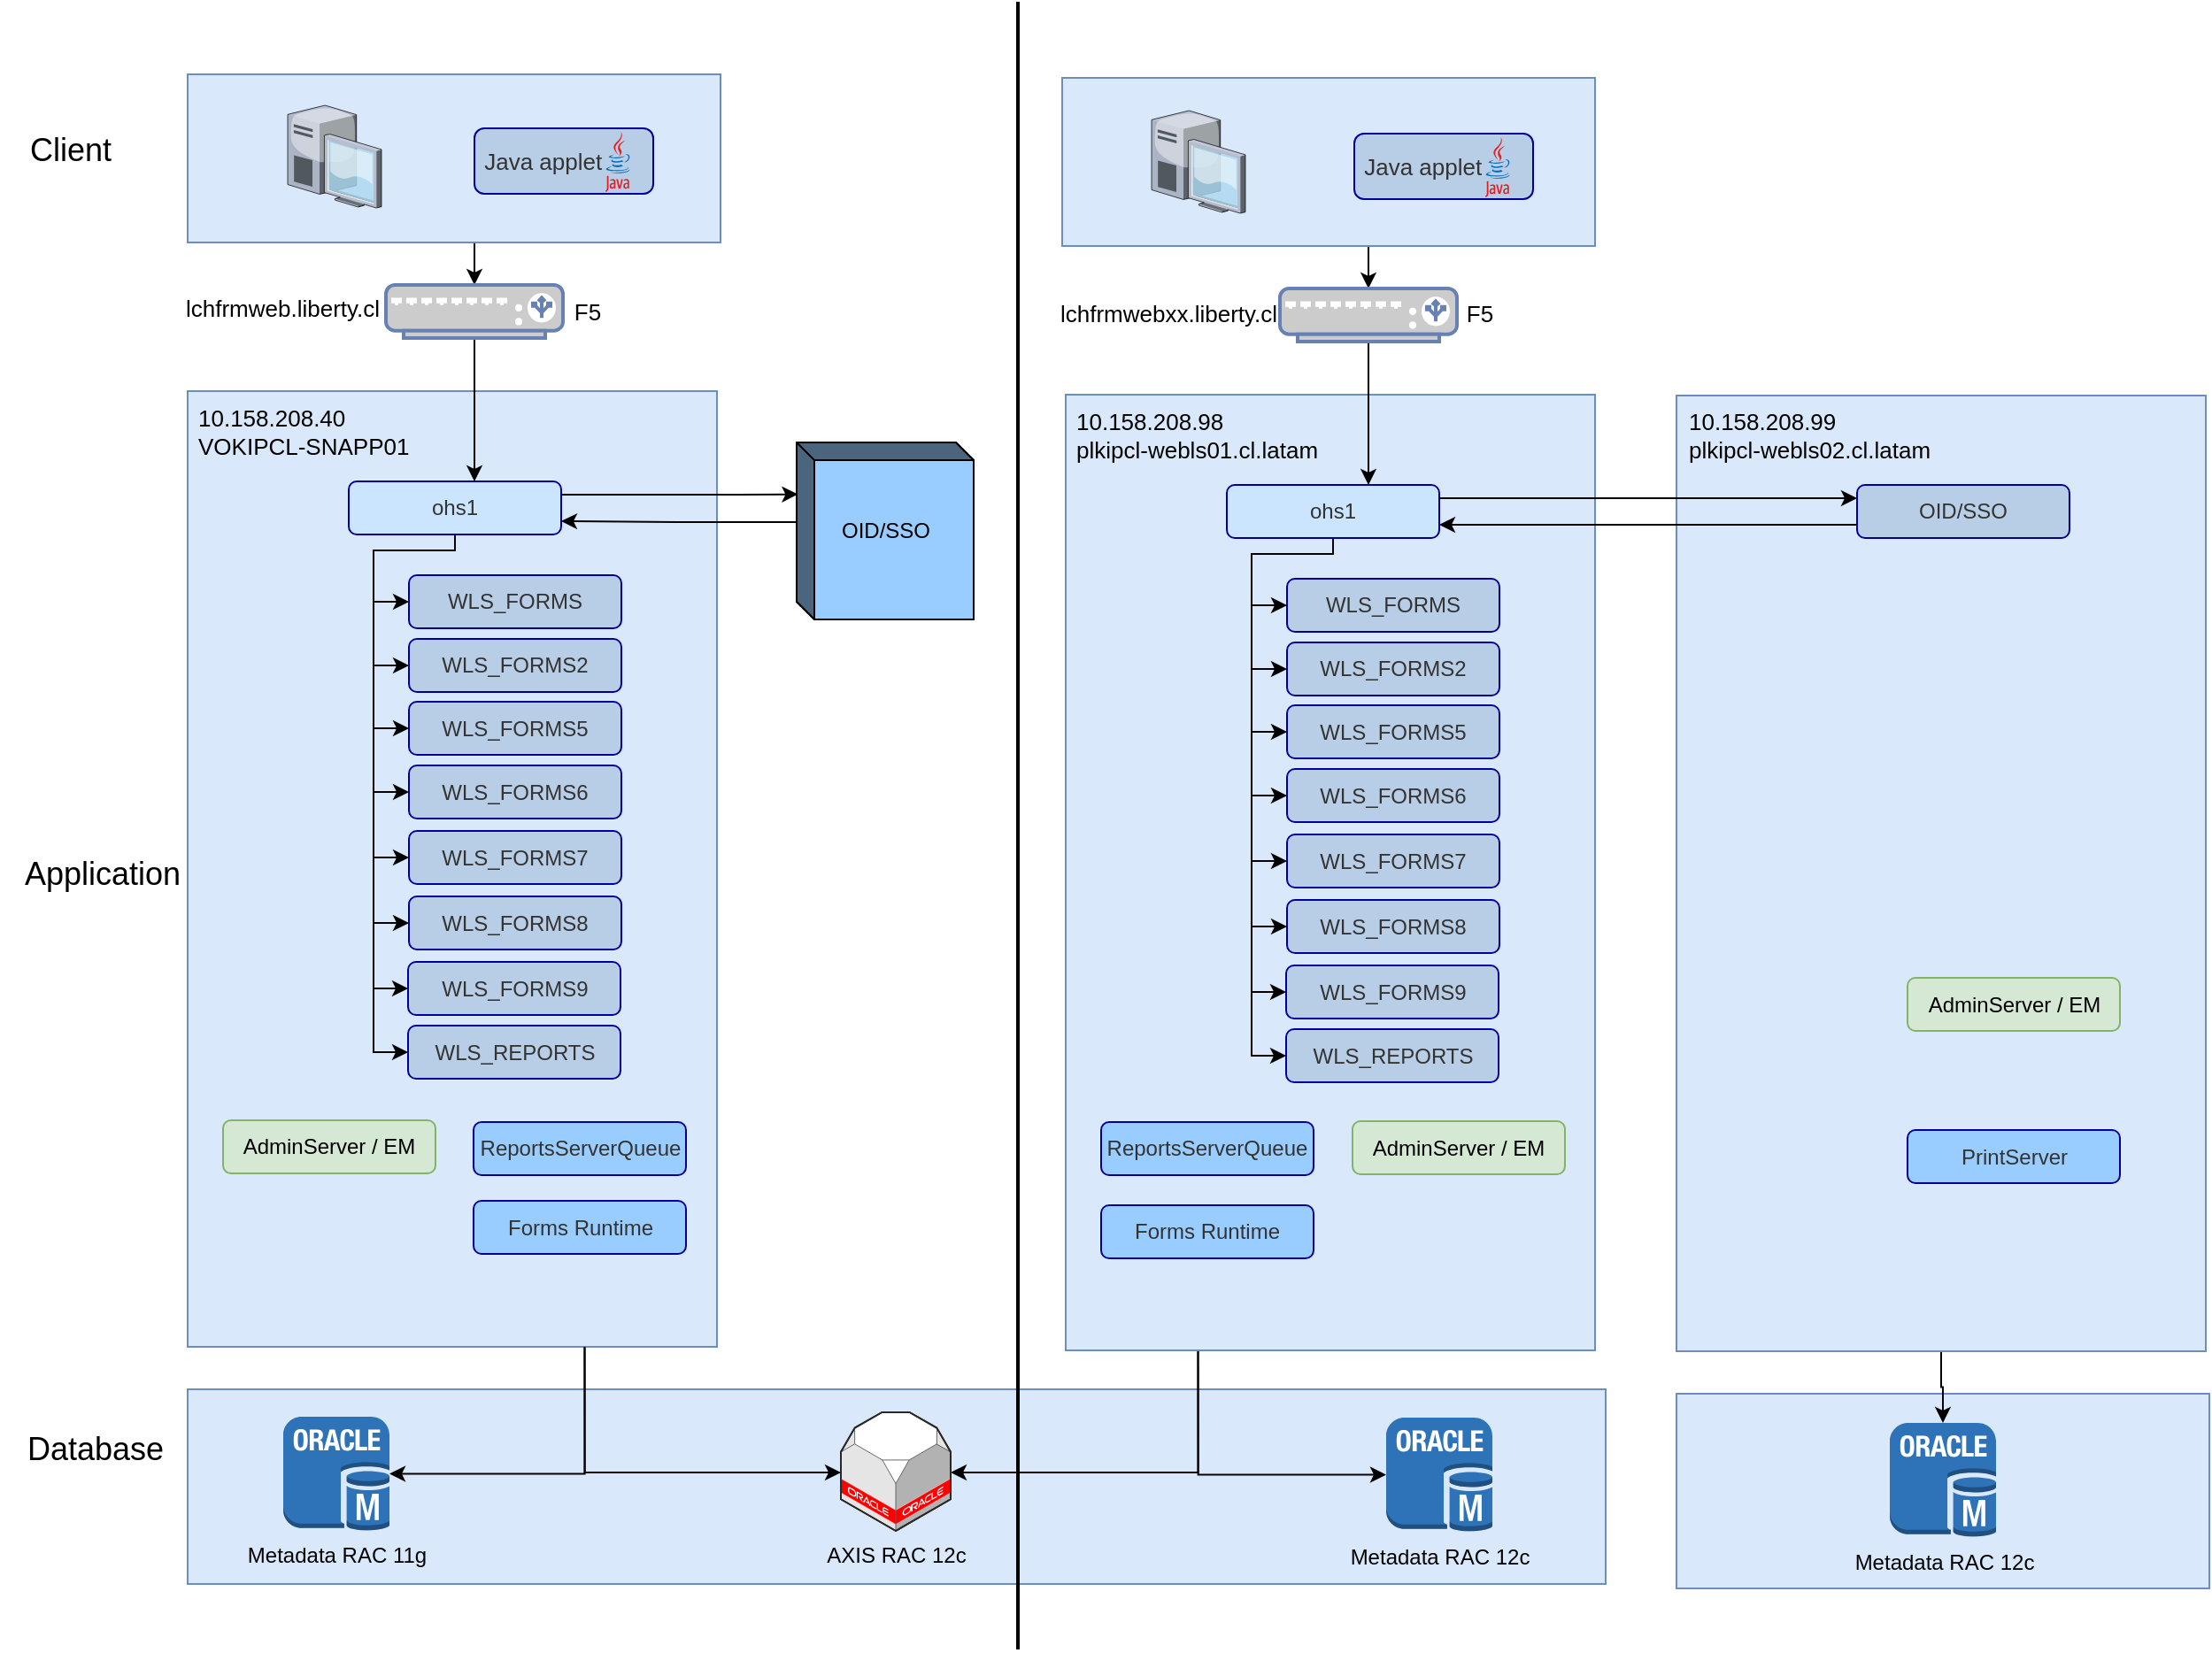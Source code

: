 <mxfile version="10.7.7" type="github"><diagram id="sVpkq-mr8o3w8TlqLeRH" name="Page-1"><mxGraphModel dx="1257" dy="2267" grid="1" gridSize="10" guides="1" tooltips="1" connect="1" arrows="1" fold="1" page="1" pageScale="1" pageWidth="827" pageHeight="1169" math="0" shadow="0"><root><mxCell id="0"/><mxCell id="1" parent="0"/><mxCell id="0WNVmD-chlQS2J-X782--1" value="" style="rounded=0;whiteSpace=wrap;html=1;fillColor=#dae8fc;strokeColor=#6c8ebf;" parent="1" vertex="1"><mxGeometry x="209" y="704" width="801" height="110" as="geometry"/></mxCell><mxCell id="4__54qsgTDueyFuQd_Xy-7" style="edgeStyle=orthogonalEdgeStyle;rounded=0;orthogonalLoop=1;jettySize=auto;html=1;exitX=0.25;exitY=1;exitDx=0;exitDy=0;entryX=0;entryY=0.5;entryDx=0;entryDy=0;entryPerimeter=0;" edge="1" parent="1" source="0WNVmD-chlQS2J-X782--17" target="4__54qsgTDueyFuQd_Xy-2"><mxGeometry relative="1" as="geometry"/></mxCell><mxCell id="4__54qsgTDueyFuQd_Xy-8" style="edgeStyle=orthogonalEdgeStyle;rounded=0;orthogonalLoop=1;jettySize=auto;html=1;exitX=0.25;exitY=1;exitDx=0;exitDy=0;" edge="1" parent="1" source="0WNVmD-chlQS2J-X782--17" target="QuAqi-05d9K5j8Qr_edT-3"><mxGeometry relative="1" as="geometry"><Array as="points"><mxPoint x="780" y="751"/></Array></mxGeometry></mxCell><mxCell id="0WNVmD-chlQS2J-X782--17" value="" style="rounded=0;whiteSpace=wrap;html=1;fillColor=#dae8fc;strokeColor=#6c8ebf;" parent="1" vertex="1"><mxGeometry x="705" y="142" width="299" height="540" as="geometry"/></mxCell><mxCell id="4__54qsgTDueyFuQd_Xy-5" style="edgeStyle=orthogonalEdgeStyle;rounded=0;orthogonalLoop=1;jettySize=auto;html=1;exitX=0.75;exitY=1;exitDx=0;exitDy=0;entryX=1;entryY=0.5;entryDx=0;entryDy=0;entryPerimeter=0;" edge="1" parent="1" source="QuAqi-05d9K5j8Qr_edT-5" target="4__54qsgTDueyFuQd_Xy-1"><mxGeometry relative="1" as="geometry"/></mxCell><mxCell id="QuAqi-05d9K5j8Qr_edT-5" value="" style="rounded=0;whiteSpace=wrap;html=1;fillColor=#dae8fc;strokeColor=#6c8ebf;" parent="1" vertex="1"><mxGeometry x="209" y="140" width="299" height="540" as="geometry"/></mxCell><mxCell id="e6AQ9mDzqpvD8Lv-XL_b-1" value="" style="line;strokeWidth=2;direction=south;html=1;fillColor=#99CCFF;labelBorderColor=#000000;labelBackgroundColor=#000000;" parent="1" vertex="1"><mxGeometry x="670" y="-80" width="16" height="931" as="geometry"/></mxCell><mxCell id="0WNVmD-chlQS2J-X782--100" style="edgeStyle=orthogonalEdgeStyle;rounded=0;orthogonalLoop=1;jettySize=auto;html=1;exitX=0.5;exitY=1;exitDx=0;exitDy=0;entryX=0.5;entryY=0;entryDx=0;entryDy=0;entryPerimeter=0;" parent="1" source="QuAqi-05d9K5j8Qr_edT-30" target="QuAqi-05d9K5j8Qr_edT-38" edge="1"><mxGeometry relative="1" as="geometry"/></mxCell><mxCell id="QuAqi-05d9K5j8Qr_edT-30" value="" style="rounded=0;whiteSpace=wrap;html=1;fillColor=#dae8fc;strokeColor=#6c8ebf;" parent="1" vertex="1"><mxGeometry x="209" y="-39" width="301" height="95" as="geometry"/></mxCell><mxCell id="QuAqi-05d9K5j8Qr_edT-2" value="" style="verticalLabelPosition=bottom;aspect=fixed;html=1;verticalAlign=top;strokeColor=none;align=center;outlineConnect=0;shape=mxgraph.citrix.desktop;" parent="1" vertex="1"><mxGeometry x="265.5" y="-21.5" width="53" height="58" as="geometry"/></mxCell><mxCell id="QuAqi-05d9K5j8Qr_edT-3" value="AXIS RAC 12c" style="verticalLabelPosition=bottom;html=1;verticalAlign=top;strokeWidth=1;align=center;outlineConnect=0;dashed=0;outlineConnect=0;shape=mxgraph.aws3d.oracleDbServer;fillColor=#ffffff;strokeColor=#5E5E5E;aspect=fixed;" parent="1" vertex="1"><mxGeometry x="578" y="717" width="62" height="67" as="geometry"/></mxCell><mxCell id="QuAqi-05d9K5j8Qr_edT-11" value="AdminServer / EM&lt;br&gt;" style="rounded=1;whiteSpace=wrap;html=1;fillColor=#d5e8d4;strokeColor=#82b366;" parent="1" vertex="1"><mxGeometry x="229" y="552" width="120" height="30" as="geometry"/></mxCell><mxCell id="QuAqi-05d9K5j8Qr_edT-12" value="WLS_FORMS" style="rounded=1;whiteSpace=wrap;html=1;fillColor=#B8CEE6;strokeColor=#000099;fontColor=#333333;" parent="1" vertex="1"><mxGeometry x="334" y="244" width="120" height="30" as="geometry"/></mxCell><mxCell id="QuAqi-05d9K5j8Qr_edT-13" value="WLS_FORMS2&lt;br&gt;" style="rounded=1;whiteSpace=wrap;html=1;fillColor=#B8CEE6;strokeColor=#000099;fontColor=#333333;" parent="1" vertex="1"><mxGeometry x="334" y="280" width="120" height="30" as="geometry"/></mxCell><mxCell id="QuAqi-05d9K5j8Qr_edT-14" value="WLS_FORMS5" style="rounded=1;whiteSpace=wrap;html=1;fillColor=#B8CEE6;strokeColor=#000099;fontColor=#333333;" parent="1" vertex="1"><mxGeometry x="334" y="315.5" width="120" height="30" as="geometry"/></mxCell><mxCell id="QuAqi-05d9K5j8Qr_edT-15" value="WLS_FORMS6" style="rounded=1;whiteSpace=wrap;html=1;fillColor=#B8CEE6;strokeColor=#000099;fontColor=#333333;" parent="1" vertex="1"><mxGeometry x="334" y="351.5" width="120" height="30" as="geometry"/></mxCell><mxCell id="QuAqi-05d9K5j8Qr_edT-17" value="WLS_FORMS7" style="rounded=1;whiteSpace=wrap;html=1;fillColor=#B8CEE6;strokeColor=#000099;fontColor=#333333;" parent="1" vertex="1"><mxGeometry x="334" y="388.5" width="120" height="30" as="geometry"/></mxCell><mxCell id="QuAqi-05d9K5j8Qr_edT-18" value="WLS_FORMS8" style="rounded=1;whiteSpace=wrap;html=1;fillColor=#B8CEE6;strokeColor=#000099;fontColor=#333333;" parent="1" vertex="1"><mxGeometry x="334" y="425.5" width="120" height="30" as="geometry"/></mxCell><mxCell id="QuAqi-05d9K5j8Qr_edT-19" value="WLS_FORMS9" style="rounded=1;whiteSpace=wrap;html=1;fillColor=#B8CEE6;strokeColor=#000099;fontColor=#333333;" parent="1" vertex="1"><mxGeometry x="333.5" y="462.5" width="120" height="30" as="geometry"/></mxCell><mxCell id="QuAqi-05d9K5j8Qr_edT-21" value="WLS_REPORTS" style="rounded=1;whiteSpace=wrap;html=1;fillColor=#B8CEE6;strokeColor=#000099;fontColor=#333333;" parent="1" vertex="1"><mxGeometry x="333.5" y="498.5" width="120" height="30" as="geometry"/></mxCell><mxCell id="0WNVmD-chlQS2J-X782--4" style="edgeStyle=orthogonalEdgeStyle;rounded=0;orthogonalLoop=1;jettySize=auto;html=1;exitX=0.5;exitY=1;exitDx=0;exitDy=0;entryX=0;entryY=0.5;entryDx=0;entryDy=0;" parent="1" source="QuAqi-05d9K5j8Qr_edT-22" target="QuAqi-05d9K5j8Qr_edT-12" edge="1"><mxGeometry relative="1" as="geometry"><Array as="points"><mxPoint x="360" y="230"/><mxPoint x="314" y="230"/><mxPoint x="314" y="259"/></Array></mxGeometry></mxCell><mxCell id="0WNVmD-chlQS2J-X782--5" style="edgeStyle=orthogonalEdgeStyle;rounded=0;orthogonalLoop=1;jettySize=auto;html=1;exitX=0.5;exitY=1;exitDx=0;exitDy=0;entryX=0;entryY=0.5;entryDx=0;entryDy=0;" parent="1" source="QuAqi-05d9K5j8Qr_edT-22" target="QuAqi-05d9K5j8Qr_edT-13" edge="1"><mxGeometry relative="1" as="geometry"><Array as="points"><mxPoint x="360" y="230"/><mxPoint x="314" y="230"/><mxPoint x="314" y="295"/></Array></mxGeometry></mxCell><mxCell id="0WNVmD-chlQS2J-X782--6" style="edgeStyle=orthogonalEdgeStyle;rounded=0;orthogonalLoop=1;jettySize=auto;html=1;exitX=0.5;exitY=1;exitDx=0;exitDy=0;entryX=0;entryY=0.5;entryDx=0;entryDy=0;" parent="1" source="QuAqi-05d9K5j8Qr_edT-22" target="QuAqi-05d9K5j8Qr_edT-14" edge="1"><mxGeometry relative="1" as="geometry"><Array as="points"><mxPoint x="360" y="230"/><mxPoint x="314" y="230"/><mxPoint x="314" y="331"/></Array></mxGeometry></mxCell><mxCell id="0WNVmD-chlQS2J-X782--7" style="edgeStyle=orthogonalEdgeStyle;rounded=0;orthogonalLoop=1;jettySize=auto;html=1;exitX=0.5;exitY=1;exitDx=0;exitDy=0;entryX=0;entryY=0.5;entryDx=0;entryDy=0;" parent="1" source="QuAqi-05d9K5j8Qr_edT-22" target="QuAqi-05d9K5j8Qr_edT-15" edge="1"><mxGeometry relative="1" as="geometry"><Array as="points"><mxPoint x="360" y="230"/><mxPoint x="314" y="230"/><mxPoint x="314" y="367"/></Array></mxGeometry></mxCell><mxCell id="0WNVmD-chlQS2J-X782--8" style="edgeStyle=orthogonalEdgeStyle;rounded=0;orthogonalLoop=1;jettySize=auto;html=1;exitX=0.5;exitY=1;exitDx=0;exitDy=0;entryX=0;entryY=0.5;entryDx=0;entryDy=0;" parent="1" source="QuAqi-05d9K5j8Qr_edT-22" target="QuAqi-05d9K5j8Qr_edT-17" edge="1"><mxGeometry relative="1" as="geometry"><Array as="points"><mxPoint x="360" y="230"/><mxPoint x="314" y="230"/><mxPoint x="314" y="404"/></Array></mxGeometry></mxCell><mxCell id="0WNVmD-chlQS2J-X782--9" style="edgeStyle=orthogonalEdgeStyle;rounded=0;orthogonalLoop=1;jettySize=auto;html=1;exitX=0.5;exitY=1;exitDx=0;exitDy=0;entryX=0;entryY=0.5;entryDx=0;entryDy=0;" parent="1" source="QuAqi-05d9K5j8Qr_edT-22" target="QuAqi-05d9K5j8Qr_edT-18" edge="1"><mxGeometry relative="1" as="geometry"><Array as="points"><mxPoint x="360" y="230"/><mxPoint x="314" y="230"/><mxPoint x="314" y="441"/></Array></mxGeometry></mxCell><mxCell id="0WNVmD-chlQS2J-X782--10" style="edgeStyle=orthogonalEdgeStyle;rounded=0;orthogonalLoop=1;jettySize=auto;html=1;exitX=0.5;exitY=1;exitDx=0;exitDy=0;entryX=0;entryY=0.5;entryDx=0;entryDy=0;" parent="1" source="QuAqi-05d9K5j8Qr_edT-22" target="QuAqi-05d9K5j8Qr_edT-19" edge="1"><mxGeometry relative="1" as="geometry"><Array as="points"><mxPoint x="360" y="230"/><mxPoint x="314" y="230"/><mxPoint x="314" y="478"/></Array></mxGeometry></mxCell><mxCell id="0WNVmD-chlQS2J-X782--11" style="edgeStyle=orthogonalEdgeStyle;rounded=0;orthogonalLoop=1;jettySize=auto;html=1;exitX=0.5;exitY=1;exitDx=0;exitDy=0;entryX=0;entryY=0.5;entryDx=0;entryDy=0;" parent="1" source="QuAqi-05d9K5j8Qr_edT-22" target="QuAqi-05d9K5j8Qr_edT-21" edge="1"><mxGeometry relative="1" as="geometry"><Array as="points"><mxPoint x="360" y="230"/><mxPoint x="314" y="230"/><mxPoint x="314" y="514"/></Array></mxGeometry></mxCell><mxCell id="0WNVmD-chlQS2J-X782--98" style="edgeStyle=orthogonalEdgeStyle;rounded=0;orthogonalLoop=1;jettySize=auto;html=1;exitX=1;exitY=0.25;exitDx=0;exitDy=0;entryX=0.007;entryY=0.293;entryDx=0;entryDy=0;entryPerimeter=0;" parent="1" source="QuAqi-05d9K5j8Qr_edT-22" target="0WNVmD-chlQS2J-X782--96" edge="1"><mxGeometry relative="1" as="geometry"><Array as="points"><mxPoint x="520" y="199"/><mxPoint x="520" y="199"/></Array></mxGeometry></mxCell><mxCell id="QuAqi-05d9K5j8Qr_edT-22" value="ohs1&lt;br&gt;" style="rounded=1;whiteSpace=wrap;html=1;fillColor=#CCE5FF;strokeColor=#000099;fontColor=#333333;" parent="1" vertex="1"><mxGeometry x="300" y="191" width="120" height="30" as="geometry"/></mxCell><mxCell id="QuAqi-05d9K5j8Qr_edT-23" value="Forms Runtime" style="rounded=1;whiteSpace=wrap;html=1;fillColor=#99CCFF;strokeColor=#000099;fontColor=#333333;" parent="1" vertex="1"><mxGeometry x="370.5" y="597.5" width="120" height="30" as="geometry"/></mxCell><mxCell id="QuAqi-05d9K5j8Qr_edT-24" value="ReportsServerQueue&lt;br&gt;" style="rounded=1;whiteSpace=wrap;html=1;fillColor=#99CCFF;strokeColor=#000099;fontColor=#333333;" parent="1" vertex="1"><mxGeometry x="370.5" y="553" width="120" height="30" as="geometry"/></mxCell><mxCell id="QuAqi-05d9K5j8Qr_edT-25" value="&lt;font style=&quot;font-size: 13px&quot;&gt;&lt;span&gt;10.158.208.40&lt;br&gt;&lt;/span&gt;VOKIPCL-SNAPP01&lt;/font&gt;" style="text;html=1;strokeColor=none;fillColor=none;align=left;verticalAlign=middle;whiteSpace=wrap;rounded=0;" parent="1" vertex="1"><mxGeometry x="213" y="138" width="287" height="50" as="geometry"/></mxCell><mxCell id="QuAqi-05d9K5j8Qr_edT-28" value="" style="shape=image;imageAspect=0;aspect=fixed;verticalLabelPosition=bottom;verticalAlign=top;strokeColor=#000099;fillColor=#CCE5FF;align=left;image=https://s3.amazonaws.com/s3.timetoast.com/public/uploads/photos/7585546/sunos4.gif;" parent="1" vertex="1"><mxGeometry x="431" y="150" width="69" height="19" as="geometry"/></mxCell><mxCell id="QuAqi-05d9K5j8Qr_edT-31" value="&lt;font style=&quot;font-size: 13px&quot;&gt;&amp;nbsp;Java applet&lt;/font&gt;&lt;br&gt;" style="rounded=1;whiteSpace=wrap;html=1;fillColor=#B8CEE6;strokeColor=#000099;fontColor=#333333;align=left;" parent="1" vertex="1"><mxGeometry x="371" y="-8.5" width="101" height="37" as="geometry"/></mxCell><mxCell id="QuAqi-05d9K5j8Qr_edT-29" value="" style="dashed=0;outlineConnect=0;html=1;align=center;labelPosition=center;verticalLabelPosition=bottom;verticalAlign=top;shape=mxgraph.weblogos.java;strokeColor=#000099;fillColor=#CCE5FF;" parent="1" vertex="1"><mxGeometry x="445" y="-6.5" width="14" height="34" as="geometry"/></mxCell><mxCell id="QuAqi-05d9K5j8Qr_edT-34" value="Client&lt;br style=&quot;font-size: 18px;&quot;&gt;" style="text;html=1;strokeColor=none;fillColor=none;align=center;verticalAlign=middle;whiteSpace=wrap;rounded=0;fontSize=18;" parent="1" vertex="1"><mxGeometry x="103" y="-6.5" width="80" height="20" as="geometry"/></mxCell><mxCell id="QuAqi-05d9K5j8Qr_edT-35" value="Application&lt;br style=&quot;font-size: 18px;&quot;&gt;" style="text;html=1;strokeColor=none;fillColor=none;align=center;verticalAlign=middle;whiteSpace=wrap;rounded=0;fontSize=18;" parent="1" vertex="1"><mxGeometry x="121" y="402.5" width="80" height="20" as="geometry"/></mxCell><mxCell id="QuAqi-05d9K5j8Qr_edT-36" value="Database&lt;br style=&quot;font-size: 18px;&quot;&gt;" style="text;html=1;strokeColor=none;fillColor=none;align=center;verticalAlign=middle;whiteSpace=wrap;rounded=0;fontSize=18;" parent="1" vertex="1"><mxGeometry x="117" y="728" width="80" height="20" as="geometry"/></mxCell><mxCell id="0WNVmD-chlQS2J-X782--3" style="edgeStyle=orthogonalEdgeStyle;rounded=0;orthogonalLoop=1;jettySize=auto;html=1;exitX=0.5;exitY=1;exitDx=0;exitDy=0;exitPerimeter=0;" parent="1" source="QuAqi-05d9K5j8Qr_edT-38" target="QuAqi-05d9K5j8Qr_edT-22" edge="1"><mxGeometry relative="1" as="geometry"><Array as="points"><mxPoint x="371" y="170"/><mxPoint x="371" y="170"/></Array></mxGeometry></mxCell><mxCell id="QuAqi-05d9K5j8Qr_edT-38" value="" style="fontColor=#0066CC;verticalAlign=top;verticalLabelPosition=bottom;labelPosition=center;align=center;html=1;outlineConnect=0;fillColor=#CCCCCC;strokeColor=#6881B3;gradientColor=none;gradientDirection=north;strokeWidth=2;shape=mxgraph.networks.load_balancer;" parent="1" vertex="1"><mxGeometry x="321" y="80" width="100" height="30" as="geometry"/></mxCell><mxCell id="QuAqi-05d9K5j8Qr_edT-44" value="" style="shape=image;imageAspect=0;aspect=fixed;verticalLabelPosition=bottom;verticalAlign=top;strokeColor=#000099;fillColor=#CCE5FF;fontSize=18;align=left;image=https://flexagon.com/wp-content/uploads/2017/01/oracle_fmw-1024x307.png;" parent="1" vertex="1"><mxGeometry x="216" y="337.5" width="73" height="23" as="geometry"/></mxCell><mxCell id="0WNVmD-chlQS2J-X782--2" value="&lt;span&gt;&lt;font style=&quot;font-size: 13px&quot;&gt;lchfrmweb.liberty.cl&lt;/font&gt;&lt;/span&gt;&lt;span&gt;&lt;br&gt;&lt;/span&gt;" style="text;html=1;strokeColor=none;fillColor=none;align=left;verticalAlign=middle;whiteSpace=wrap;rounded=0;" parent="1" vertex="1"><mxGeometry x="206" y="78" width="111" height="30" as="geometry"/></mxCell><mxCell id="0WNVmD-chlQS2J-X782--15" value="" style="edgeStyle=orthogonalEdgeStyle;rounded=0;orthogonalLoop=1;jettySize=auto;html=1;fontSize=18;entryX=0.5;entryY=0;entryDx=0;entryDy=0;entryPerimeter=0;" parent="1" target="0WNVmD-chlQS2J-X782--47" edge="1"><mxGeometry relative="1" as="geometry"><mxPoint x="856" y="58" as="sourcePoint"/></mxGeometry></mxCell><mxCell id="0WNVmD-chlQS2J-X782--19" value="AdminServer / EM&lt;br&gt;" style="rounded=1;whiteSpace=wrap;html=1;fillColor=#d5e8d4;strokeColor=#82b366;" parent="1" vertex="1"><mxGeometry x="867" y="552.5" width="120" height="30" as="geometry"/></mxCell><mxCell id="0WNVmD-chlQS2J-X782--20" value="WLS_FORMS" style="rounded=1;whiteSpace=wrap;html=1;fillColor=#B8CEE6;strokeColor=#000099;fontColor=#333333;" parent="1" vertex="1"><mxGeometry x="830" y="246" width="120" height="30" as="geometry"/></mxCell><mxCell id="0WNVmD-chlQS2J-X782--21" value="WLS_FORMS2&lt;br&gt;" style="rounded=1;whiteSpace=wrap;html=1;fillColor=#B8CEE6;strokeColor=#000099;fontColor=#333333;" parent="1" vertex="1"><mxGeometry x="830" y="282" width="120" height="30" as="geometry"/></mxCell><mxCell id="0WNVmD-chlQS2J-X782--22" value="WLS_FORMS5" style="rounded=1;whiteSpace=wrap;html=1;fillColor=#B8CEE6;strokeColor=#000099;fontColor=#333333;" parent="1" vertex="1"><mxGeometry x="830" y="317.5" width="120" height="30" as="geometry"/></mxCell><mxCell id="0WNVmD-chlQS2J-X782--23" value="WLS_FORMS6" style="rounded=1;whiteSpace=wrap;html=1;fillColor=#B8CEE6;strokeColor=#000099;fontColor=#333333;" parent="1" vertex="1"><mxGeometry x="830" y="353.5" width="120" height="30" as="geometry"/></mxCell><mxCell id="0WNVmD-chlQS2J-X782--24" value="WLS_FORMS7" style="rounded=1;whiteSpace=wrap;html=1;fillColor=#B8CEE6;strokeColor=#000099;fontColor=#333333;" parent="1" vertex="1"><mxGeometry x="830" y="390.5" width="120" height="30" as="geometry"/></mxCell><mxCell id="0WNVmD-chlQS2J-X782--25" value="WLS_FORMS8" style="rounded=1;whiteSpace=wrap;html=1;fillColor=#B8CEE6;strokeColor=#000099;fontColor=#333333;" parent="1" vertex="1"><mxGeometry x="830" y="427.5" width="120" height="30" as="geometry"/></mxCell><mxCell id="0WNVmD-chlQS2J-X782--26" value="WLS_FORMS9" style="rounded=1;whiteSpace=wrap;html=1;fillColor=#B8CEE6;strokeColor=#000099;fontColor=#333333;" parent="1" vertex="1"><mxGeometry x="829.5" y="464.5" width="120" height="30" as="geometry"/></mxCell><mxCell id="0WNVmD-chlQS2J-X782--27" value="WLS_REPORTS" style="rounded=1;whiteSpace=wrap;html=1;fillColor=#B8CEE6;strokeColor=#000099;fontColor=#333333;" parent="1" vertex="1"><mxGeometry x="829.5" y="500.5" width="120" height="30" as="geometry"/></mxCell><mxCell id="0WNVmD-chlQS2J-X782--28" style="edgeStyle=orthogonalEdgeStyle;rounded=0;orthogonalLoop=1;jettySize=auto;html=1;exitX=0.5;exitY=1;exitDx=0;exitDy=0;entryX=0;entryY=0.5;entryDx=0;entryDy=0;" parent="1" source="0WNVmD-chlQS2J-X782--36" target="0WNVmD-chlQS2J-X782--20" edge="1"><mxGeometry relative="1" as="geometry"><Array as="points"><mxPoint x="856" y="232"/><mxPoint x="810" y="232"/><mxPoint x="810" y="261"/></Array></mxGeometry></mxCell><mxCell id="0WNVmD-chlQS2J-X782--29" style="edgeStyle=orthogonalEdgeStyle;rounded=0;orthogonalLoop=1;jettySize=auto;html=1;exitX=0.5;exitY=1;exitDx=0;exitDy=0;entryX=0;entryY=0.5;entryDx=0;entryDy=0;" parent="1" source="0WNVmD-chlQS2J-X782--36" target="0WNVmD-chlQS2J-X782--21" edge="1"><mxGeometry relative="1" as="geometry"><Array as="points"><mxPoint x="856" y="232"/><mxPoint x="810" y="232"/><mxPoint x="810" y="297"/></Array></mxGeometry></mxCell><mxCell id="0WNVmD-chlQS2J-X782--30" style="edgeStyle=orthogonalEdgeStyle;rounded=0;orthogonalLoop=1;jettySize=auto;html=1;exitX=0.5;exitY=1;exitDx=0;exitDy=0;entryX=0;entryY=0.5;entryDx=0;entryDy=0;" parent="1" source="0WNVmD-chlQS2J-X782--36" target="0WNVmD-chlQS2J-X782--22" edge="1"><mxGeometry relative="1" as="geometry"><Array as="points"><mxPoint x="856" y="232"/><mxPoint x="810" y="232"/><mxPoint x="810" y="333"/></Array></mxGeometry></mxCell><mxCell id="0WNVmD-chlQS2J-X782--31" style="edgeStyle=orthogonalEdgeStyle;rounded=0;orthogonalLoop=1;jettySize=auto;html=1;exitX=0.5;exitY=1;exitDx=0;exitDy=0;entryX=0;entryY=0.5;entryDx=0;entryDy=0;" parent="1" source="0WNVmD-chlQS2J-X782--36" target="0WNVmD-chlQS2J-X782--23" edge="1"><mxGeometry relative="1" as="geometry"><Array as="points"><mxPoint x="856" y="232"/><mxPoint x="810" y="232"/><mxPoint x="810" y="369"/></Array></mxGeometry></mxCell><mxCell id="0WNVmD-chlQS2J-X782--32" style="edgeStyle=orthogonalEdgeStyle;rounded=0;orthogonalLoop=1;jettySize=auto;html=1;exitX=0.5;exitY=1;exitDx=0;exitDy=0;entryX=0;entryY=0.5;entryDx=0;entryDy=0;" parent="1" source="0WNVmD-chlQS2J-X782--36" target="0WNVmD-chlQS2J-X782--24" edge="1"><mxGeometry relative="1" as="geometry"><Array as="points"><mxPoint x="856" y="232"/><mxPoint x="810" y="232"/><mxPoint x="810" y="406"/></Array></mxGeometry></mxCell><mxCell id="0WNVmD-chlQS2J-X782--33" style="edgeStyle=orthogonalEdgeStyle;rounded=0;orthogonalLoop=1;jettySize=auto;html=1;exitX=0.5;exitY=1;exitDx=0;exitDy=0;entryX=0;entryY=0.5;entryDx=0;entryDy=0;" parent="1" source="0WNVmD-chlQS2J-X782--36" target="0WNVmD-chlQS2J-X782--25" edge="1"><mxGeometry relative="1" as="geometry"><Array as="points"><mxPoint x="856" y="232"/><mxPoint x="810" y="232"/><mxPoint x="810" y="443"/></Array></mxGeometry></mxCell><mxCell id="0WNVmD-chlQS2J-X782--34" style="edgeStyle=orthogonalEdgeStyle;rounded=0;orthogonalLoop=1;jettySize=auto;html=1;exitX=0.5;exitY=1;exitDx=0;exitDy=0;entryX=0;entryY=0.5;entryDx=0;entryDy=0;" parent="1" source="0WNVmD-chlQS2J-X782--36" target="0WNVmD-chlQS2J-X782--26" edge="1"><mxGeometry relative="1" as="geometry"><Array as="points"><mxPoint x="856" y="232"/><mxPoint x="810" y="232"/><mxPoint x="810" y="480"/></Array></mxGeometry></mxCell><mxCell id="0WNVmD-chlQS2J-X782--35" style="edgeStyle=orthogonalEdgeStyle;rounded=0;orthogonalLoop=1;jettySize=auto;html=1;exitX=0.5;exitY=1;exitDx=0;exitDy=0;entryX=0;entryY=0.5;entryDx=0;entryDy=0;" parent="1" source="0WNVmD-chlQS2J-X782--36" target="0WNVmD-chlQS2J-X782--27" edge="1"><mxGeometry relative="1" as="geometry"><Array as="points"><mxPoint x="856" y="232"/><mxPoint x="810" y="232"/><mxPoint x="810" y="516"/></Array></mxGeometry></mxCell><mxCell id="0WNVmD-chlQS2J-X782--36" value="ohs1&lt;br&gt;" style="rounded=1;whiteSpace=wrap;html=1;fillColor=#CCE5FF;strokeColor=#000099;fontColor=#333333;" parent="1" vertex="1"><mxGeometry x="796" y="193" width="120" height="30" as="geometry"/></mxCell><mxCell id="0WNVmD-chlQS2J-X782--37" value="Forms Runtime" style="rounded=1;whiteSpace=wrap;html=1;fillColor=#99CCFF;strokeColor=#000099;fontColor=#333333;" parent="1" vertex="1"><mxGeometry x="725" y="600" width="120" height="30" as="geometry"/></mxCell><mxCell id="0WNVmD-chlQS2J-X782--38" value="ReportsServerQueue&lt;br&gt;" style="rounded=1;whiteSpace=wrap;html=1;fillColor=#99CCFF;strokeColor=#000099;fontColor=#333333;" parent="1" vertex="1"><mxGeometry x="725" y="553" width="120" height="30" as="geometry"/></mxCell><mxCell id="0WNVmD-chlQS2J-X782--39" value="&lt;font style=&quot;font-size: 13px&quot;&gt;&lt;span&gt;10.158.208.98&lt;br&gt;&lt;/span&gt;plkipcl-webls01.cl.latam&lt;/font&gt;" style="text;html=1;strokeColor=none;fillColor=none;align=left;verticalAlign=middle;whiteSpace=wrap;rounded=0;" parent="1" vertex="1"><mxGeometry x="709" y="140" width="287" height="50" as="geometry"/></mxCell><mxCell id="0WNVmD-chlQS2J-X782--46" style="edgeStyle=orthogonalEdgeStyle;rounded=0;orthogonalLoop=1;jettySize=auto;html=1;exitX=0.5;exitY=1;exitDx=0;exitDy=0;exitPerimeter=0;" parent="1" source="0WNVmD-chlQS2J-X782--47" target="0WNVmD-chlQS2J-X782--36" edge="1"><mxGeometry relative="1" as="geometry"><Array as="points"><mxPoint x="876" y="180"/><mxPoint x="876" y="180"/></Array></mxGeometry></mxCell><mxCell id="0WNVmD-chlQS2J-X782--47" value="" style="fontColor=#0066CC;verticalAlign=top;verticalLabelPosition=bottom;labelPosition=center;align=center;html=1;outlineConnect=0;fillColor=#CCCCCC;strokeColor=#6881B3;gradientColor=none;gradientDirection=north;strokeWidth=2;shape=mxgraph.networks.load_balancer;" parent="1" vertex="1"><mxGeometry x="826" y="82" width="100" height="30" as="geometry"/></mxCell><mxCell id="0WNVmD-chlQS2J-X782--48" value="" style="shape=image;imageAspect=0;aspect=fixed;verticalLabelPosition=bottom;verticalAlign=top;strokeColor=#000099;fillColor=#CCE5FF;fontSize=18;align=left;image=https://flexagon.com/wp-content/uploads/2017/01/oracle_fmw-1024x307.png;" parent="1" vertex="1"><mxGeometry x="712" y="339.5" width="73" height="23" as="geometry"/></mxCell><mxCell id="0WNVmD-chlQS2J-X782--49" value="&lt;font style=&quot;font-size: 13px&quot;&gt;lchfrmwebxx.liberty.cl&lt;/font&gt;&lt;span&gt;&lt;br&gt;&lt;/span&gt;" style="text;html=1;strokeColor=none;fillColor=none;align=left;verticalAlign=middle;whiteSpace=wrap;rounded=0;" parent="1" vertex="1"><mxGeometry x="700" y="81" width="102" height="30" as="geometry"/></mxCell><mxCell id="0WNVmD-chlQS2J-X782--53" value="" style="rounded=0;whiteSpace=wrap;html=1;fillColor=#dae8fc;strokeColor=#6c8ebf;" parent="1" vertex="1"><mxGeometry x="703" y="-37" width="301" height="95" as="geometry"/></mxCell><mxCell id="0WNVmD-chlQS2J-X782--54" value="" style="verticalLabelPosition=bottom;aspect=fixed;html=1;verticalAlign=top;strokeColor=none;align=center;outlineConnect=0;shape=mxgraph.citrix.desktop;" parent="1" vertex="1"><mxGeometry x="753.5" y="-18.5" width="53" height="58" as="geometry"/></mxCell><mxCell id="0WNVmD-chlQS2J-X782--55" value="&lt;font style=&quot;font-size: 13px&quot;&gt;&amp;nbsp;Java applet&lt;/font&gt;&lt;br&gt;" style="rounded=1;whiteSpace=wrap;html=1;fillColor=#B8CEE6;strokeColor=#000099;fontColor=#333333;align=left;" parent="1" vertex="1"><mxGeometry x="868" y="-5.5" width="101" height="37" as="geometry"/></mxCell><mxCell id="0WNVmD-chlQS2J-X782--56" value="" style="dashed=0;outlineConnect=0;html=1;align=center;labelPosition=center;verticalLabelPosition=bottom;verticalAlign=top;shape=mxgraph.weblogos.java;strokeColor=#000099;fillColor=#CCE5FF;" parent="1" vertex="1"><mxGeometry x="942" y="-3.5" width="14" height="34" as="geometry"/></mxCell><mxCell id="0WNVmD-chlQS2J-X782--58" value="&lt;span&gt;&lt;font style=&quot;font-size: 13px&quot;&gt;F5&lt;/font&gt;&lt;br&gt;&lt;/span&gt;" style="text;html=1;strokeColor=none;fillColor=none;align=center;verticalAlign=middle;whiteSpace=wrap;rounded=0;" parent="1" vertex="1"><mxGeometry x="420" y="85" width="30" height="20" as="geometry"/></mxCell><mxCell id="0WNVmD-chlQS2J-X782--60" value="&lt;span&gt;&lt;font style=&quot;font-size: 13px&quot;&gt;F5&lt;/font&gt;&lt;br&gt;&lt;/span&gt;" style="text;html=1;strokeColor=none;fillColor=none;align=center;verticalAlign=middle;whiteSpace=wrap;rounded=0;" parent="1" vertex="1"><mxGeometry x="924" y="86" width="30" height="20" as="geometry"/></mxCell><mxCell id="0WNVmD-chlQS2J-X782--61" value="" style="rounded=0;whiteSpace=wrap;html=1;fillColor=#dae8fc;strokeColor=#6c8ebf;" parent="1" vertex="1"><mxGeometry x="1050" y="706.5" width="301" height="110" as="geometry"/></mxCell><mxCell id="4__54qsgTDueyFuQd_Xy-11" style="edgeStyle=orthogonalEdgeStyle;rounded=0;orthogonalLoop=1;jettySize=auto;html=1;exitX=0.5;exitY=1;exitDx=0;exitDy=0;" edge="1" parent="1" source="0WNVmD-chlQS2J-X782--63" target="4__54qsgTDueyFuQd_Xy-9"><mxGeometry relative="1" as="geometry"/></mxCell><mxCell id="0WNVmD-chlQS2J-X782--63" value="" style="rounded=0;whiteSpace=wrap;html=1;fillColor=#dae8fc;strokeColor=#6c8ebf;" parent="1" vertex="1"><mxGeometry x="1050" y="142.5" width="299" height="540" as="geometry"/></mxCell><mxCell id="0WNVmD-chlQS2J-X782--65" value="AdminServer / EM&lt;br&gt;" style="rounded=1;whiteSpace=wrap;html=1;fillColor=#d5e8d4;strokeColor=#82b366;" parent="1" vertex="1"><mxGeometry x="1180.5" y="471.5" width="120" height="30" as="geometry"/></mxCell><mxCell id="0WNVmD-chlQS2J-X782--93" style="edgeStyle=orthogonalEdgeStyle;rounded=0;orthogonalLoop=1;jettySize=auto;html=1;exitX=0;exitY=0.75;exitDx=0;exitDy=0;entryX=1;entryY=0.75;entryDx=0;entryDy=0;" parent="1" source="0WNVmD-chlQS2J-X782--66" target="0WNVmD-chlQS2J-X782--36" edge="1"><mxGeometry relative="1" as="geometry"/></mxCell><mxCell id="0WNVmD-chlQS2J-X782--66" value="OID/SSO&lt;br&gt;" style="rounded=1;whiteSpace=wrap;html=1;fillColor=#B8CEE6;strokeColor=#000099;fontColor=#333333;" parent="1" vertex="1"><mxGeometry x="1152" y="193" width="120" height="30" as="geometry"/></mxCell><mxCell id="0WNVmD-chlQS2J-X782--85" value="" style="shape=image;imageAspect=0;aspect=fixed;verticalLabelPosition=bottom;verticalAlign=top;strokeColor=#000099;fillColor=#CCE5FF;fontSize=18;align=left;image=https://flexagon.com/wp-content/uploads/2017/01/oracle_fmw-1024x307.png;" parent="1" vertex="1"><mxGeometry x="1057" y="340" width="73" height="23" as="geometry"/></mxCell><mxCell id="0WNVmD-chlQS2J-X782--87" value="&lt;font style=&quot;font-size: 13px&quot;&gt;&lt;span&gt;10.158.208.99&lt;br&gt;&lt;/span&gt;plkipcl-webls02.cl.latam&lt;/font&gt;" style="text;html=1;strokeColor=none;fillColor=none;align=left;verticalAlign=middle;whiteSpace=wrap;rounded=0;" parent="1" vertex="1"><mxGeometry x="1055" y="140" width="287" height="50" as="geometry"/></mxCell><mxCell id="0WNVmD-chlQS2J-X782--90" value="PrintServer&lt;br&gt;" style="rounded=1;whiteSpace=wrap;html=1;fillColor=#99CCFF;strokeColor=#000099;fontColor=#333333;" parent="1" vertex="1"><mxGeometry x="1180.5" y="557.5" width="120" height="30" as="geometry"/></mxCell><mxCell id="0WNVmD-chlQS2J-X782--94" style="edgeStyle=orthogonalEdgeStyle;rounded=0;orthogonalLoop=1;jettySize=auto;html=1;exitX=1;exitY=0.25;exitDx=0;exitDy=0;entryX=0;entryY=0.25;entryDx=0;entryDy=0;" parent="1" source="0WNVmD-chlQS2J-X782--36" target="0WNVmD-chlQS2J-X782--66" edge="1"><mxGeometry relative="1" as="geometry"/></mxCell><mxCell id="0WNVmD-chlQS2J-X782--99" style="edgeStyle=orthogonalEdgeStyle;rounded=0;orthogonalLoop=1;jettySize=auto;html=1;exitX=0;exitY=0;exitDx=0;exitDy=45;exitPerimeter=0;entryX=1;entryY=0.75;entryDx=0;entryDy=0;" parent="1" source="0WNVmD-chlQS2J-X782--96" target="QuAqi-05d9K5j8Qr_edT-22" edge="1"><mxGeometry relative="1" as="geometry"><Array as="points"><mxPoint x="486" y="214"/></Array></mxGeometry></mxCell><mxCell id="0WNVmD-chlQS2J-X782--96" value="OID/SSO&lt;br&gt;" style="html=1;dashed=0;whitespace=wrap;shape=mxgraph.dfd.externalEntity;fillColor=#99CCFF;" parent="1" vertex="1"><mxGeometry x="553" y="169" width="100" height="100" as="geometry"/></mxCell><mxCell id="e6AQ9mDzqpvD8Lv-XL_b-2" value="" style="shape=image;imageAspect=0;aspect=fixed;verticalLabelPosition=bottom;verticalAlign=top;fillColor=#99CCFF;image=https://http2.mlstatic.com/red-hat-enterprise-linux-rhel-server-v80workstationdesk-D_NQ_NP_881772-MPE30914549157_052019-Q.jpg;" parent="1" vertex="1"><mxGeometry x="960" y="148" width="40" height="40" as="geometry"/></mxCell><mxCell id="e6AQ9mDzqpvD8Lv-XL_b-3" value="" style="shape=image;imageAspect=0;aspect=fixed;verticalLabelPosition=bottom;verticalAlign=top;fillColor=#99CCFF;image=https://http2.mlstatic.com/red-hat-enterprise-linux-rhel-server-v80workstationdesk-D_NQ_NP_881772-MPE30914549157_052019-Q.jpg;" parent="1" vertex="1"><mxGeometry x="1306" y="147" width="40" height="40" as="geometry"/></mxCell><mxCell id="4__54qsgTDueyFuQd_Xy-1" value="Metadata RAC 11g&lt;br&gt;" style="outlineConnect=0;dashed=0;verticalLabelPosition=bottom;verticalAlign=top;align=center;html=1;shape=mxgraph.aws3.oracle_db_instance;fillColor=#2E73B8;gradientColor=none;" vertex="1" parent="1"><mxGeometry x="263" y="719.5" width="60" height="64.5" as="geometry"/></mxCell><mxCell id="4__54qsgTDueyFuQd_Xy-2" value="Metadata RAC 12c&lt;br&gt;" style="outlineConnect=0;dashed=0;verticalLabelPosition=bottom;verticalAlign=top;align=center;html=1;shape=mxgraph.aws3.oracle_db_instance;fillColor=#2E73B8;gradientColor=none;" vertex="1" parent="1"><mxGeometry x="886" y="720" width="60" height="64.5" as="geometry"/></mxCell><mxCell id="4__54qsgTDueyFuQd_Xy-6" style="edgeStyle=orthogonalEdgeStyle;rounded=0;orthogonalLoop=1;jettySize=auto;html=1;exitX=0.75;exitY=1;exitDx=0;exitDy=0;" edge="1" parent="1" source="QuAqi-05d9K5j8Qr_edT-5" target="QuAqi-05d9K5j8Qr_edT-3"><mxGeometry relative="1" as="geometry"><Array as="points"><mxPoint x="433" y="751"/></Array></mxGeometry></mxCell><mxCell id="4__54qsgTDueyFuQd_Xy-9" value="Metadata RAC 12c" style="outlineConnect=0;dashed=0;verticalLabelPosition=bottom;verticalAlign=top;align=center;html=1;shape=mxgraph.aws3.oracle_db_instance;fillColor=#2E73B8;gradientColor=none;" vertex="1" parent="1"><mxGeometry x="1170.5" y="723" width="60" height="64.5" as="geometry"/></mxCell></root></mxGraphModel></diagram></mxfile>